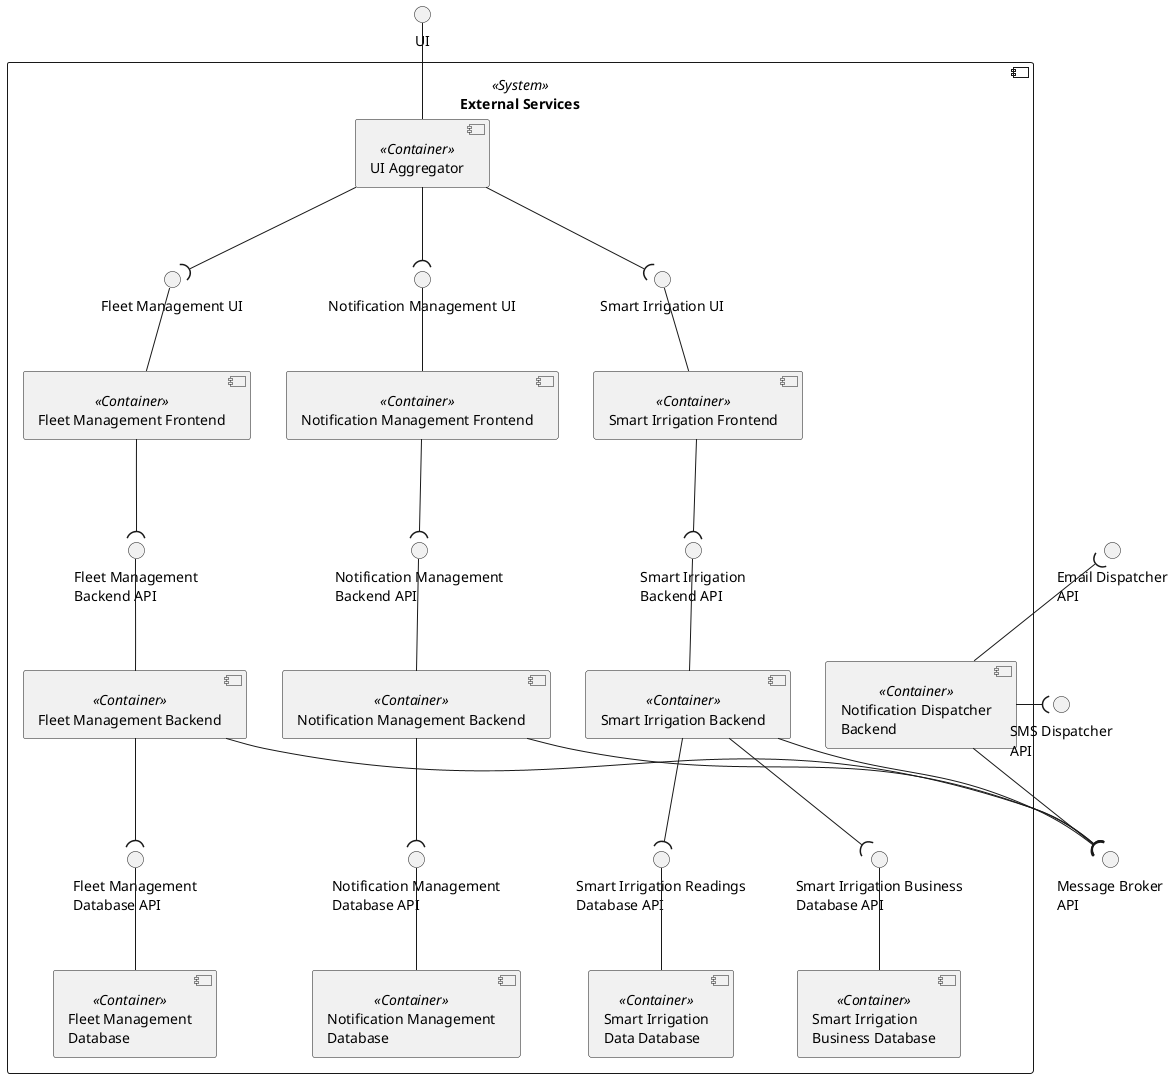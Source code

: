 @startuml service

'left to right direction

skinparam sequenceMessageAlign center
skinparam Shadowing false
skinparam componentStyle uml2
skinparam packageStyle rectangle

interface "UI" as UI

interface "SMS Dispatcher\nAPI" as SMTP_ENDPOINT
interface "Email Dispatcher\nAPI" as SMS_ENDPOINT
interface "Message Broker\nAPI" as MB_API

component "External Services" <<System>> {
    component "UI Aggregator" as UIAG <<Container>>
    component "Fleet Management Frontend" as LTF <<Container>>
    component "Smart Irrigation Frontend" as SIF <<Container>>
    component "Notification Management Frontend" as NOTIF_MAN_FRONT <<Container>>

    interface "Fleet Management UI" as LTF_API
    interface "Smart Irrigation UI" as SIF_API
    interface "Notification Management UI" as NOTIF_MAN_FRONT_API

    LTF_API -- LTF
    SIF_API -- SIF
    NOTIF_MAN_FRONT_API -- NOTIF_MAN_FRONT

    UIAG --( LTF_API
    UIAG --( SIF_API
    UIAG --( NOTIF_MAN_FRONT_API


    component "Fleet Management Backend" as LTB <<Container>>
    component "Smart Irrigation Backend" as SIB <<Container>>
    component "Fleet Management\nDatabase" as QUESTDB <<Container>>
    component "Smart Irrigation\nData Database" as SIDDB <<Container>>
    component "Smart Irrigation\nBusiness Database" as SIBDB <<Container>>

    component "Notification Management Backend" as NOTIF_MAN_BACK <<Container>>
    component "Notification Management\nDatabase" as NOTIF_MAN_DB <<Container>>
    component "Notification Dispatcher\nBackend" as NOTIF_BACK <<Container>>

    interface "Fleet Management\nBackend API" as LTB_API
    interface "Smart Irrigation\nBackend API" as SIB_API
    interface "Fleet Management\nDatabase API" as QUESTDB_API
    interface "Smart Irrigation Readings\nDatabase API" as SIDDB_API
    interface "Smart Irrigation Business\nDatabase API" as SIBDB_API
    interface "Notification Management\nBackend API" as NOTIF_MAN_BACK_API
    interface "Notification Management\nDatabase API" as NOTIF_MAN_DB_API

    LTB --( QUESTDB_API
    NOTIF_MAN_BACK --( NOTIF_MAN_DB_API
    SIB --( SIDDB_API
    SIB --( SIBDB_API
    NOTIF_MAN_BACK_API -- NOTIF_MAN_BACK
    LTB_API -- LTB
    SIB_API -- SIB
    UI -- UIAG
    QUESTDB_API -- QUESTDB
    NOTIF_MAN_DB_API -- NOTIF_MAN_DB
    SIDDB_API -- SIDDB
    SIBDB_API -- SIBDB
    LTF --( LTB_API
    SIF --( SIB_API
    NOTIF_MAN_FRONT --( NOTIF_MAN_BACK_API

    LTB --( MB_API
    SIB --( MB_API
    NOTIF_MAN_BACK --( MB_API
    NOTIF_BACK --( MB_API

    NOTIF_BACK -( SMTP_ENDPOINT
    SMS_ENDPOINT )-- NOTIF_BACK

    NOTIF_MAN_BACK -[hidden] NOTIF_BACK

    NOTIF_MAN_BACK -[hidden] SIB
}


@enduml
